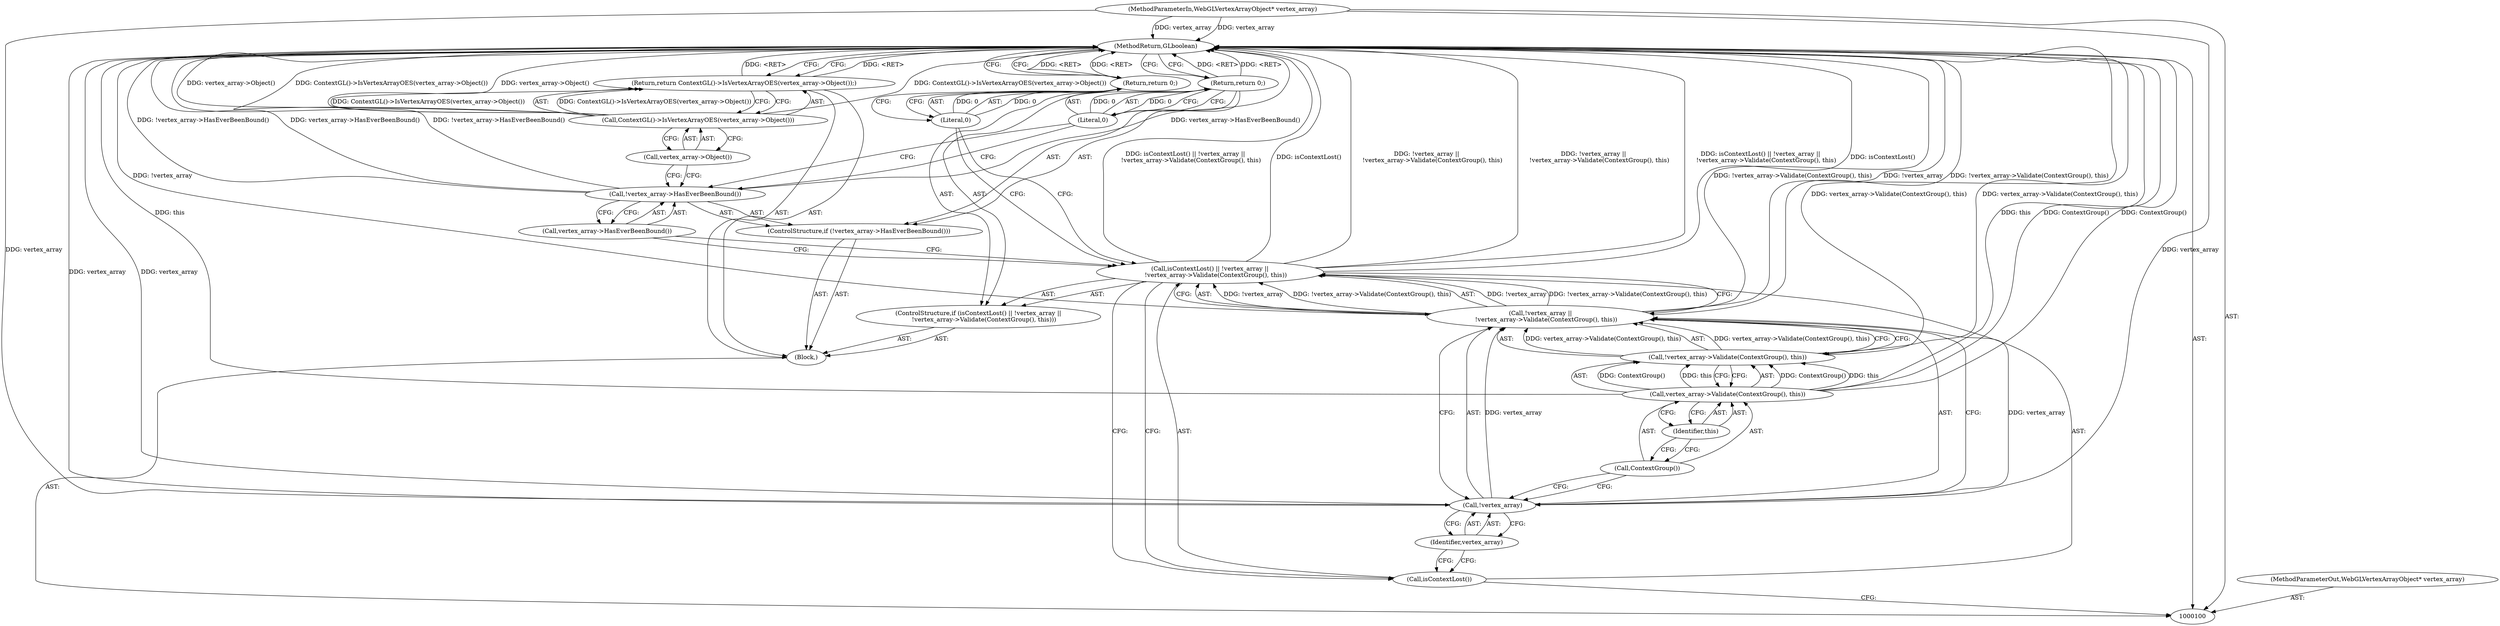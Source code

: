 digraph "0_Chrome_98095c718d7580b5d6715e5bfd8698234ecb4470_4" {
"1000123" [label="(MethodReturn,GLboolean)"];
"1000120" [label="(Return,return ContextGL()->IsVertexArrayOES(vertex_array->Object());)"];
"1000122" [label="(Call,vertex_array->Object())"];
"1000121" [label="(Call,ContextGL()->IsVertexArrayOES(vertex_array->Object()))"];
"1000102" [label="(Block,)"];
"1000101" [label="(MethodParameterIn,WebGLVertexArrayObject* vertex_array)"];
"1000160" [label="(MethodParameterOut,WebGLVertexArrayObject* vertex_array)"];
"1000103" [label="(ControlStructure,if (isContextLost() || !vertex_array ||\n      !vertex_array->Validate(ContextGroup(), this)))"];
"1000106" [label="(Call,!vertex_array ||\n      !vertex_array->Validate(ContextGroup(), this))"];
"1000107" [label="(Call,!vertex_array)"];
"1000108" [label="(Identifier,vertex_array)"];
"1000104" [label="(Call,isContextLost() || !vertex_array ||\n      !vertex_array->Validate(ContextGroup(), this))"];
"1000105" [label="(Call,isContextLost())"];
"1000111" [label="(Call,ContextGroup())"];
"1000112" [label="(Identifier,this)"];
"1000109" [label="(Call,!vertex_array->Validate(ContextGroup(), this))"];
"1000110" [label="(Call,vertex_array->Validate(ContextGroup(), this))"];
"1000114" [label="(Literal,0)"];
"1000113" [label="(Return,return 0;)"];
"1000115" [label="(ControlStructure,if (!vertex_array->HasEverBeenBound()))"];
"1000116" [label="(Call,!vertex_array->HasEverBeenBound())"];
"1000117" [label="(Call,vertex_array->HasEverBeenBound())"];
"1000119" [label="(Literal,0)"];
"1000118" [label="(Return,return 0;)"];
"1000123" -> "1000100"  [label="AST: "];
"1000123" -> "1000113"  [label="CFG: "];
"1000123" -> "1000118"  [label="CFG: "];
"1000123" -> "1000120"  [label="CFG: "];
"1000118" -> "1000123"  [label="DDG: <RET>"];
"1000120" -> "1000123"  [label="DDG: <RET>"];
"1000113" -> "1000123"  [label="DDG: <RET>"];
"1000116" -> "1000123"  [label="DDG: vertex_array->HasEverBeenBound()"];
"1000116" -> "1000123"  [label="DDG: !vertex_array->HasEverBeenBound()"];
"1000107" -> "1000123"  [label="DDG: vertex_array"];
"1000106" -> "1000123"  [label="DDG: !vertex_array"];
"1000106" -> "1000123"  [label="DDG: !vertex_array->Validate(ContextGroup(), this)"];
"1000104" -> "1000123"  [label="DDG: isContextLost() || !vertex_array ||\n      !vertex_array->Validate(ContextGroup(), this)"];
"1000104" -> "1000123"  [label="DDG: isContextLost()"];
"1000104" -> "1000123"  [label="DDG: !vertex_array ||\n      !vertex_array->Validate(ContextGroup(), this)"];
"1000121" -> "1000123"  [label="DDG: ContextGL()->IsVertexArrayOES(vertex_array->Object())"];
"1000121" -> "1000123"  [label="DDG: vertex_array->Object()"];
"1000110" -> "1000123"  [label="DDG: this"];
"1000110" -> "1000123"  [label="DDG: ContextGroup()"];
"1000101" -> "1000123"  [label="DDG: vertex_array"];
"1000109" -> "1000123"  [label="DDG: vertex_array->Validate(ContextGroup(), this)"];
"1000120" -> "1000102"  [label="AST: "];
"1000120" -> "1000121"  [label="CFG: "];
"1000121" -> "1000120"  [label="AST: "];
"1000123" -> "1000120"  [label="CFG: "];
"1000120" -> "1000123"  [label="DDG: <RET>"];
"1000121" -> "1000120"  [label="DDG: ContextGL()->IsVertexArrayOES(vertex_array->Object())"];
"1000122" -> "1000121"  [label="AST: "];
"1000122" -> "1000116"  [label="CFG: "];
"1000121" -> "1000122"  [label="CFG: "];
"1000121" -> "1000120"  [label="AST: "];
"1000121" -> "1000122"  [label="CFG: "];
"1000122" -> "1000121"  [label="AST: "];
"1000120" -> "1000121"  [label="CFG: "];
"1000121" -> "1000123"  [label="DDG: ContextGL()->IsVertexArrayOES(vertex_array->Object())"];
"1000121" -> "1000123"  [label="DDG: vertex_array->Object()"];
"1000121" -> "1000120"  [label="DDG: ContextGL()->IsVertexArrayOES(vertex_array->Object())"];
"1000102" -> "1000100"  [label="AST: "];
"1000103" -> "1000102"  [label="AST: "];
"1000115" -> "1000102"  [label="AST: "];
"1000120" -> "1000102"  [label="AST: "];
"1000101" -> "1000100"  [label="AST: "];
"1000101" -> "1000123"  [label="DDG: vertex_array"];
"1000101" -> "1000107"  [label="DDG: vertex_array"];
"1000160" -> "1000100"  [label="AST: "];
"1000103" -> "1000102"  [label="AST: "];
"1000104" -> "1000103"  [label="AST: "];
"1000113" -> "1000103"  [label="AST: "];
"1000106" -> "1000104"  [label="AST: "];
"1000106" -> "1000107"  [label="CFG: "];
"1000106" -> "1000109"  [label="CFG: "];
"1000107" -> "1000106"  [label="AST: "];
"1000109" -> "1000106"  [label="AST: "];
"1000104" -> "1000106"  [label="CFG: "];
"1000106" -> "1000123"  [label="DDG: !vertex_array"];
"1000106" -> "1000123"  [label="DDG: !vertex_array->Validate(ContextGroup(), this)"];
"1000106" -> "1000104"  [label="DDG: !vertex_array"];
"1000106" -> "1000104"  [label="DDG: !vertex_array->Validate(ContextGroup(), this)"];
"1000107" -> "1000106"  [label="DDG: vertex_array"];
"1000109" -> "1000106"  [label="DDG: vertex_array->Validate(ContextGroup(), this)"];
"1000107" -> "1000106"  [label="AST: "];
"1000107" -> "1000108"  [label="CFG: "];
"1000108" -> "1000107"  [label="AST: "];
"1000111" -> "1000107"  [label="CFG: "];
"1000106" -> "1000107"  [label="CFG: "];
"1000107" -> "1000123"  [label="DDG: vertex_array"];
"1000107" -> "1000106"  [label="DDG: vertex_array"];
"1000101" -> "1000107"  [label="DDG: vertex_array"];
"1000108" -> "1000107"  [label="AST: "];
"1000108" -> "1000105"  [label="CFG: "];
"1000107" -> "1000108"  [label="CFG: "];
"1000104" -> "1000103"  [label="AST: "];
"1000104" -> "1000105"  [label="CFG: "];
"1000104" -> "1000106"  [label="CFG: "];
"1000105" -> "1000104"  [label="AST: "];
"1000106" -> "1000104"  [label="AST: "];
"1000114" -> "1000104"  [label="CFG: "];
"1000117" -> "1000104"  [label="CFG: "];
"1000104" -> "1000123"  [label="DDG: isContextLost() || !vertex_array ||\n      !vertex_array->Validate(ContextGroup(), this)"];
"1000104" -> "1000123"  [label="DDG: isContextLost()"];
"1000104" -> "1000123"  [label="DDG: !vertex_array ||\n      !vertex_array->Validate(ContextGroup(), this)"];
"1000106" -> "1000104"  [label="DDG: !vertex_array"];
"1000106" -> "1000104"  [label="DDG: !vertex_array->Validate(ContextGroup(), this)"];
"1000105" -> "1000104"  [label="AST: "];
"1000105" -> "1000100"  [label="CFG: "];
"1000108" -> "1000105"  [label="CFG: "];
"1000104" -> "1000105"  [label="CFG: "];
"1000111" -> "1000110"  [label="AST: "];
"1000111" -> "1000107"  [label="CFG: "];
"1000112" -> "1000111"  [label="CFG: "];
"1000112" -> "1000110"  [label="AST: "];
"1000112" -> "1000111"  [label="CFG: "];
"1000110" -> "1000112"  [label="CFG: "];
"1000109" -> "1000106"  [label="AST: "];
"1000109" -> "1000110"  [label="CFG: "];
"1000110" -> "1000109"  [label="AST: "];
"1000106" -> "1000109"  [label="CFG: "];
"1000109" -> "1000123"  [label="DDG: vertex_array->Validate(ContextGroup(), this)"];
"1000109" -> "1000106"  [label="DDG: vertex_array->Validate(ContextGroup(), this)"];
"1000110" -> "1000109"  [label="DDG: ContextGroup()"];
"1000110" -> "1000109"  [label="DDG: this"];
"1000110" -> "1000109"  [label="AST: "];
"1000110" -> "1000112"  [label="CFG: "];
"1000111" -> "1000110"  [label="AST: "];
"1000112" -> "1000110"  [label="AST: "];
"1000109" -> "1000110"  [label="CFG: "];
"1000110" -> "1000123"  [label="DDG: this"];
"1000110" -> "1000123"  [label="DDG: ContextGroup()"];
"1000110" -> "1000109"  [label="DDG: ContextGroup()"];
"1000110" -> "1000109"  [label="DDG: this"];
"1000114" -> "1000113"  [label="AST: "];
"1000114" -> "1000104"  [label="CFG: "];
"1000113" -> "1000114"  [label="CFG: "];
"1000114" -> "1000113"  [label="DDG: 0"];
"1000113" -> "1000103"  [label="AST: "];
"1000113" -> "1000114"  [label="CFG: "];
"1000114" -> "1000113"  [label="AST: "];
"1000123" -> "1000113"  [label="CFG: "];
"1000113" -> "1000123"  [label="DDG: <RET>"];
"1000114" -> "1000113"  [label="DDG: 0"];
"1000115" -> "1000102"  [label="AST: "];
"1000116" -> "1000115"  [label="AST: "];
"1000118" -> "1000115"  [label="AST: "];
"1000116" -> "1000115"  [label="AST: "];
"1000116" -> "1000117"  [label="CFG: "];
"1000117" -> "1000116"  [label="AST: "];
"1000119" -> "1000116"  [label="CFG: "];
"1000122" -> "1000116"  [label="CFG: "];
"1000116" -> "1000123"  [label="DDG: vertex_array->HasEverBeenBound()"];
"1000116" -> "1000123"  [label="DDG: !vertex_array->HasEverBeenBound()"];
"1000117" -> "1000116"  [label="AST: "];
"1000117" -> "1000104"  [label="CFG: "];
"1000116" -> "1000117"  [label="CFG: "];
"1000119" -> "1000118"  [label="AST: "];
"1000119" -> "1000116"  [label="CFG: "];
"1000118" -> "1000119"  [label="CFG: "];
"1000119" -> "1000118"  [label="DDG: 0"];
"1000118" -> "1000115"  [label="AST: "];
"1000118" -> "1000119"  [label="CFG: "];
"1000119" -> "1000118"  [label="AST: "];
"1000123" -> "1000118"  [label="CFG: "];
"1000118" -> "1000123"  [label="DDG: <RET>"];
"1000119" -> "1000118"  [label="DDG: 0"];
}
